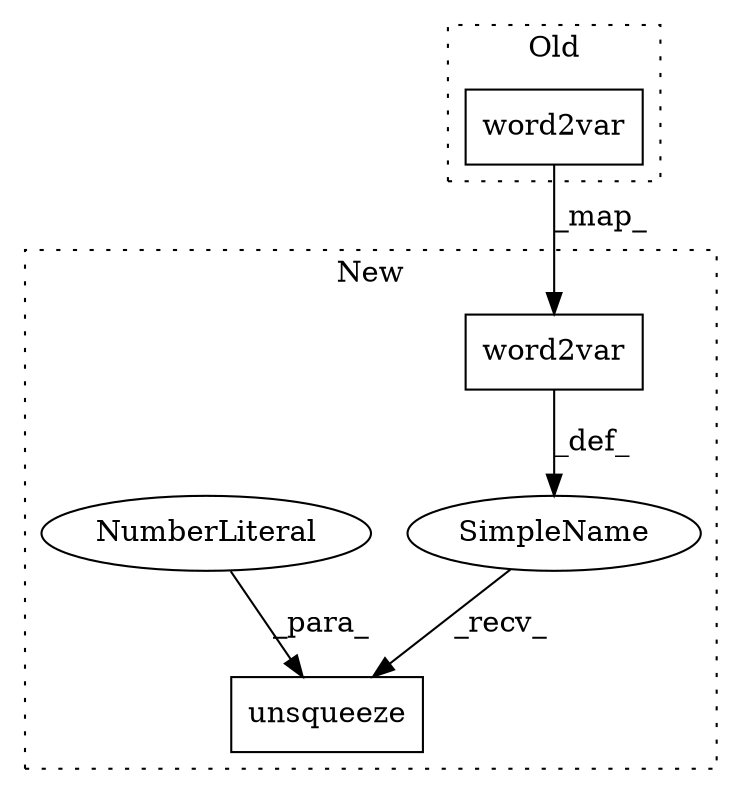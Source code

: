 digraph G {
subgraph cluster0 {
1 [label="word2var" a="32" s="9552,9567" l="9,1" shape="box"];
label = "Old";
style="dotted";
}
subgraph cluster1 {
2 [label="word2var" a="32" s="9591,9606" l="9,1" shape="box"];
3 [label="SimpleName" a="42" s="" l="" shape="ellipse"];
4 [label="unsqueeze" a="32" s="9608,9619" l="10,1" shape="box"];
5 [label="NumberLiteral" a="34" s="9618" l="1" shape="ellipse"];
label = "New";
style="dotted";
}
1 -> 2 [label="_map_"];
2 -> 3 [label="_def_"];
3 -> 4 [label="_recv_"];
5 -> 4 [label="_para_"];
}